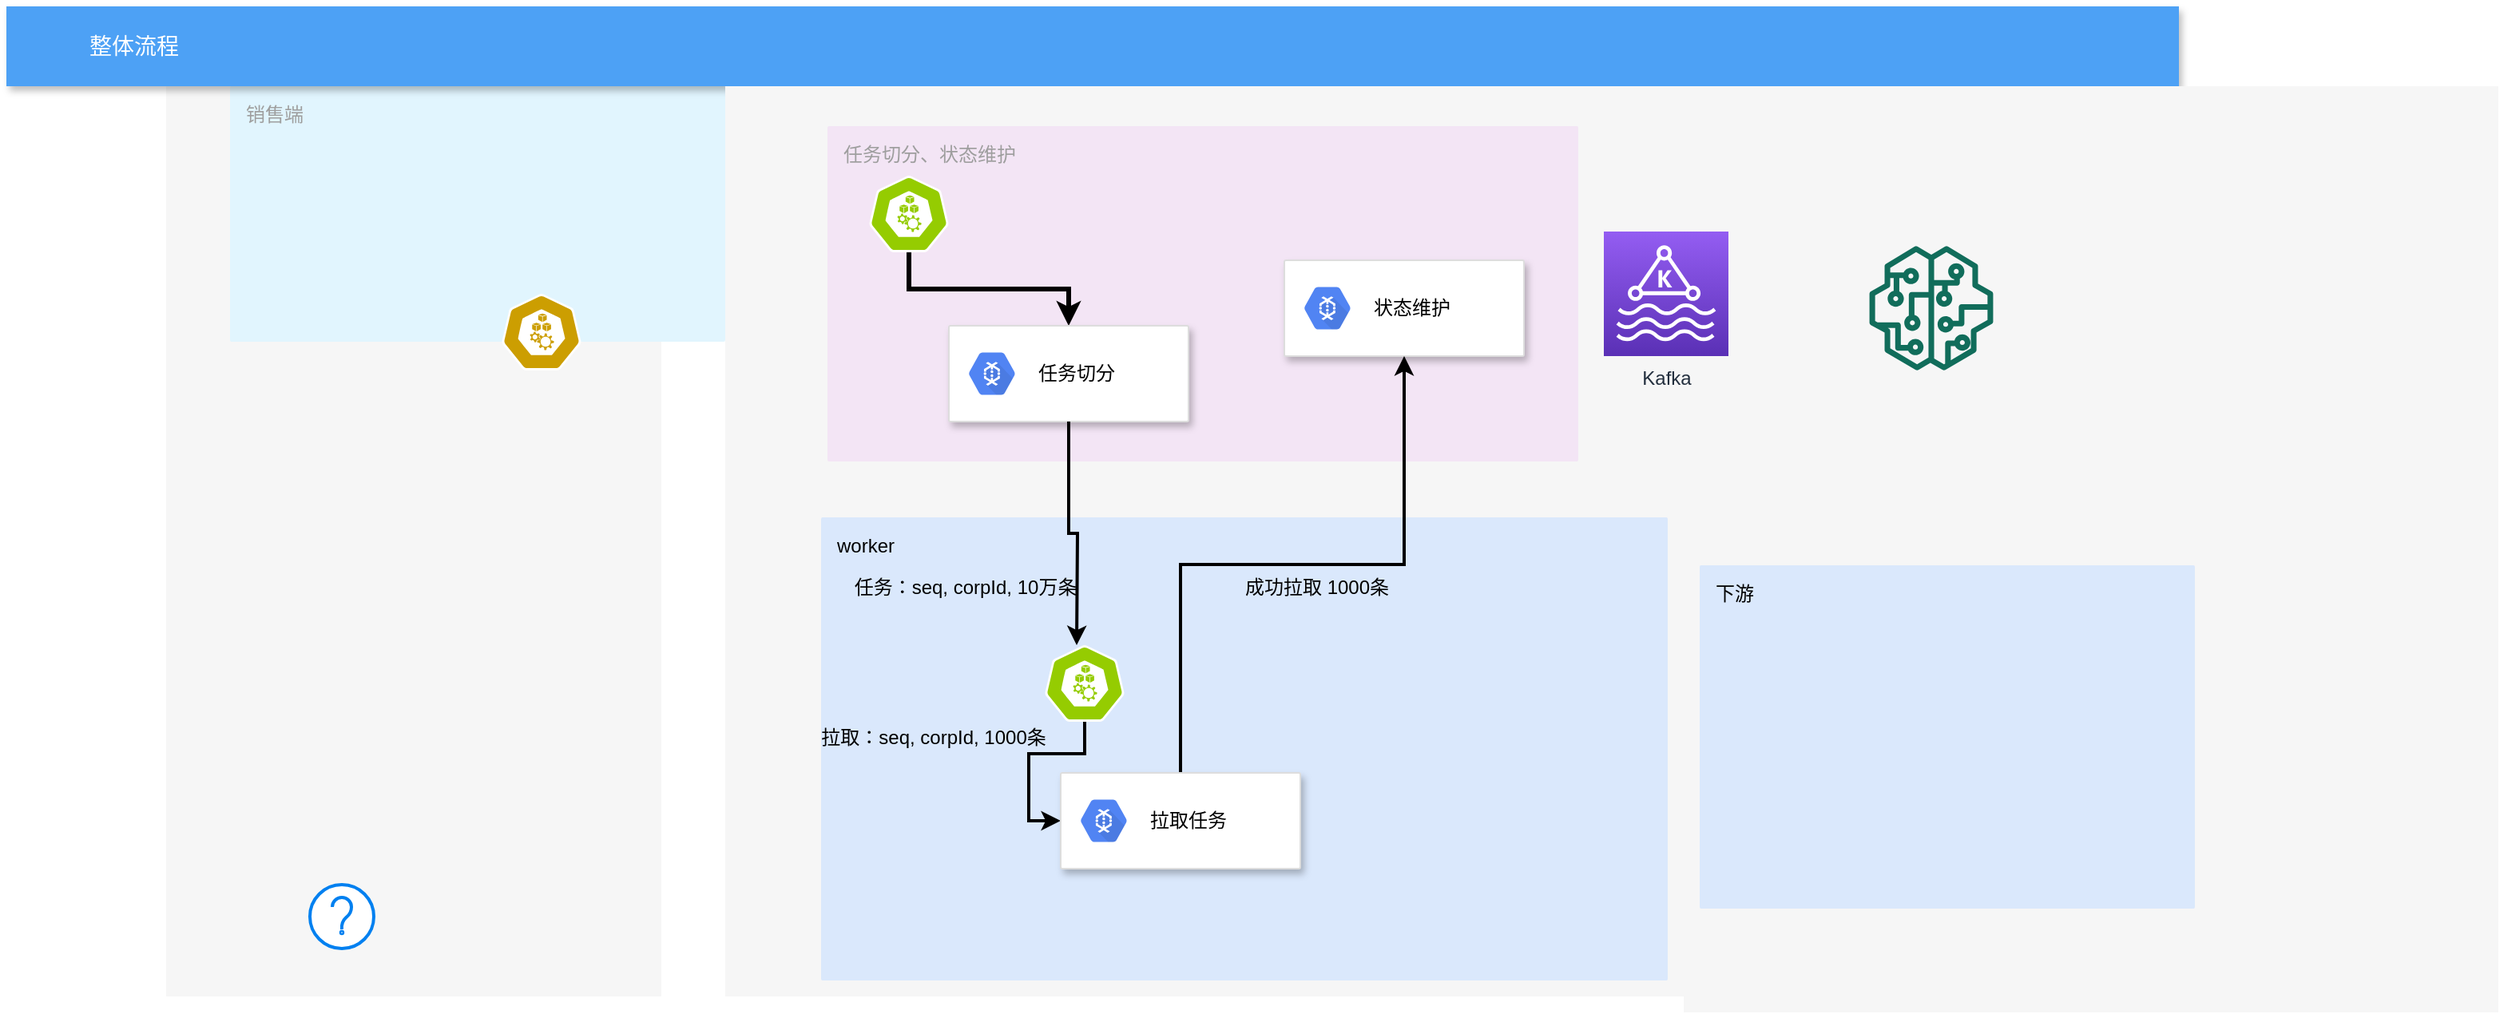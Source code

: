 <mxfile version="14.8.5" type="github">
  <diagram id="f106602c-feb2-e66a-4537-3a34d633f6aa" name="Page-1">
    <mxGraphModel dx="1234" dy="517" grid="1" gridSize="10" guides="1" tooltips="1" connect="1" arrows="1" fold="1" page="1" pageScale="1" pageWidth="1169" pageHeight="827" background="#ffffff" math="0" shadow="0">
      <root>
        <mxCell id="0" />
        <mxCell id="1" parent="0" />
        <mxCell id="14" value="" style="fillColor=#F6F6F6;strokeColor=none;shadow=0;gradientColor=none;fontSize=14;align=left;spacing=10;fontColor=#717171;9E9E9E;verticalAlign=top;spacingTop=-4;fontStyle=0;spacingLeft=40;html=1;" parent="1" vertex="1">
          <mxGeometry x="220" y="90" width="310" height="570" as="geometry" />
        </mxCell>
        <mxCell id="711" value="销售端" style="rounded=1;absoluteArcSize=1;arcSize=2;html=1;strokeColor=none;gradientColor=none;shadow=0;dashed=0;strokeColor=none;fontSize=12;fontColor=#9E9E9E;align=left;verticalAlign=top;spacing=10;spacingTop=-4;fillColor=#E1F5FE;" parent="1" vertex="1">
          <mxGeometry x="260" y="90" width="310" height="160" as="geometry" />
        </mxCell>
        <mxCell id="2" value="整体流程" style="fillColor=#4DA1F5;strokeColor=none;shadow=1;gradientColor=none;fontSize=14;align=left;spacingLeft=50;fontColor=#ffffff;html=1;" parent="1" vertex="1">
          <mxGeometry x="120" y="40" width="1360" height="50" as="geometry" />
        </mxCell>
        <mxCell id="9H8mp4o10f4AkLjiTtre-744" value="" style="html=1;verticalLabelPosition=bottom;align=center;labelBackgroundColor=#ffffff;verticalAlign=top;strokeWidth=2;strokeColor=#0080F0;shadow=0;dashed=0;shape=mxgraph.ios7.icons.help;" parent="1" vertex="1">
          <mxGeometry x="310" y="590" width="40" height="40" as="geometry" />
        </mxCell>
        <mxCell id="9H8mp4o10f4AkLjiTtre-762" value="" style="html=1;dashed=0;whitespace=wrap;fillColor=#cc9e01;strokeColor=#ffffff;points=[[0.005,0.63,0],[0.1,0.2,0],[0.9,0.2,0],[0.5,0,0],[0.995,0.63,0],[0.72,0.99,0],[0.5,1,0],[0.28,0.99,0]];shape=mxgraph.kubernetes.icon;prIcon=node" parent="1" vertex="1">
          <mxGeometry x="430" y="220" width="50" height="48" as="geometry" />
        </mxCell>
        <mxCell id="nr5fOKlL_KogjnnYkvEE-763" value="" style="fillColor=#F6F6F6;strokeColor=none;shadow=0;gradientColor=none;fontSize=14;align=left;spacing=10;fontColor=#717171;9E9E9E;verticalAlign=top;spacingTop=-4;fontStyle=0;spacingLeft=40;html=1;" parent="1" vertex="1">
          <mxGeometry x="570" y="90" width="600" height="570" as="geometry" />
        </mxCell>
        <mxCell id="nr5fOKlL_KogjnnYkvEE-764" value="" style="fillColor=#F6F6F6;strokeColor=none;shadow=0;gradientColor=none;fontSize=14;align=left;spacing=10;fontColor=#717171;9E9E9E;verticalAlign=top;spacingTop=-4;fontStyle=0;spacingLeft=40;html=1;" parent="1" vertex="1">
          <mxGeometry x="1170" y="90" width="510" height="580" as="geometry" />
        </mxCell>
        <mxCell id="nr5fOKlL_KogjnnYkvEE-765" value="" style="fillColor=#F6F6F6;strokeColor=none;shadow=0;gradientColor=none;fontSize=14;align=left;spacing=10;fontColor=#717171;9E9E9E;verticalAlign=top;spacingTop=-4;fontStyle=0;spacingLeft=40;html=1;" parent="1" vertex="1">
          <mxGeometry x="710" y="530" width="460" height="130" as="geometry" />
        </mxCell>
        <mxCell id="nr5fOKlL_KogjnnYkvEE-766" value="任务切分、状态维护" style="points=[[0,0,0],[0.25,0,0],[0.5,0,0],[0.75,0,0],[1,0,0],[1,0.25,0],[1,0.5,0],[1,0.75,0],[1,1,0],[0.75,1,0],[0.5,1,0],[0.25,1,0],[0,1,0],[0,0.75,0],[0,0.5,0],[0,0.25,0]];rounded=1;absoluteArcSize=1;arcSize=2;html=1;strokeColor=none;gradientColor=none;shadow=0;dashed=0;fontSize=12;fontColor=#9E9E9E;align=left;verticalAlign=top;spacing=10;spacingTop=-4;fillColor=#F3E5F5;" parent="1" vertex="1">
          <mxGeometry x="634" y="115" width="470" height="210" as="geometry" />
        </mxCell>
        <mxCell id="nr5fOKlL_KogjnnYkvEE-775" style="edgeStyle=orthogonalEdgeStyle;rounded=0;orthogonalLoop=1;jettySize=auto;html=1;fontColor=#6666FF;strokeWidth=3;" parent="1" source="nr5fOKlL_KogjnnYkvEE-767" target="nr5fOKlL_KogjnnYkvEE-771" edge="1">
          <mxGeometry relative="1" as="geometry" />
        </mxCell>
        <mxCell id="nr5fOKlL_KogjnnYkvEE-767" value="" style="html=1;dashed=0;whitespace=wrap;fillColor=#95cc01;strokeColor=#ffffff;points=[[0.005,0.63,0],[0.1,0.2,0],[0.9,0.2,0],[0.5,0,0],[0.995,0.63,0],[0.72,0.99,0],[0.5,1,0],[0.28,0.99,0]];shape=mxgraph.kubernetes.icon;prIcon=node" parent="1" vertex="1">
          <mxGeometry x="660" y="146" width="50" height="48" as="geometry" />
        </mxCell>
        <mxCell id="nr5fOKlL_KogjnnYkvEE-771" value="" style="strokeColor=#dddddd;shadow=1;strokeWidth=1;rounded=1;absoluteArcSize=1;arcSize=2;fontColor=#6666FF;" parent="1" vertex="1">
          <mxGeometry x="710" y="240" width="150" height="60" as="geometry" />
        </mxCell>
        <mxCell id="nr5fOKlL_KogjnnYkvEE-772" value="&lt;font color=&quot;#000000&quot;&gt;任务切分&lt;/font&gt;" style="dashed=0;connectable=0;html=1;fillColor=#5184F3;strokeColor=none;shape=mxgraph.gcp2.hexIcon;prIcon=cloud_dataflow;part=1;labelPosition=right;verticalLabelPosition=middle;align=left;verticalAlign=middle;spacingLeft=5;fontColor=#999999;fontSize=12;" parent="nr5fOKlL_KogjnnYkvEE-771" vertex="1">
          <mxGeometry y="0.5" width="44" height="39" relative="1" as="geometry">
            <mxPoint x="5" y="-19.5" as="offset" />
          </mxGeometry>
        </mxCell>
        <mxCell id="nr5fOKlL_KogjnnYkvEE-780" value="worker" style="rounded=1;absoluteArcSize=1;arcSize=2;html=1;strokeColor=#6c8ebf;shadow=0;dashed=0;strokeColor=none;fontSize=12;align=left;verticalAlign=top;spacing=10;spacingTop=-4;fillColor=#dae8fc;" parent="1" vertex="1">
          <mxGeometry x="630" y="360" width="530" height="290" as="geometry" />
        </mxCell>
        <mxCell id="nr5fOKlL_KogjnnYkvEE-789" value="下游" style="rounded=1;absoluteArcSize=1;arcSize=2;html=1;strokeColor=#6c8ebf;shadow=0;dashed=0;strokeColor=none;fontSize=12;align=left;verticalAlign=top;spacing=10;spacingTop=-4;fillColor=#dae8fc;" parent="1" vertex="1">
          <mxGeometry x="1180" y="390" width="310" height="215" as="geometry" />
        </mxCell>
        <mxCell id="nr5fOKlL_KogjnnYkvEE-790" value="Kafka" style="points=[[0,0,0],[0.25,0,0],[0.5,0,0],[0.75,0,0],[1,0,0],[0,1,0],[0.25,1,0],[0.5,1,0],[0.75,1,0],[1,1,0],[0,0.25,0],[0,0.5,0],[0,0.75,0],[1,0.25,0],[1,0.5,0],[1,0.75,0]];outlineConnect=0;fontColor=#232F3E;gradientColor=#945DF2;gradientDirection=north;fillColor=#5A30B5;strokeColor=#ffffff;dashed=0;verticalLabelPosition=bottom;verticalAlign=top;align=center;html=1;fontSize=12;fontStyle=0;aspect=fixed;shape=mxgraph.aws4.resourceIcon;resIcon=mxgraph.aws4.managed_streaming_for_kafka;" parent="1" vertex="1">
          <mxGeometry x="1120" y="181" width="78" height="78" as="geometry" />
        </mxCell>
        <mxCell id="nr5fOKlL_KogjnnYkvEE-791" value="" style="outlineConnect=0;fontColor=#232F3E;gradientColor=none;fillColor=#116D5B;strokeColor=none;dashed=0;verticalLabelPosition=bottom;verticalAlign=top;align=center;html=1;fontSize=12;fontStyle=0;aspect=fixed;pointerEvents=1;shape=mxgraph.aws4.sagemaker_model;" parent="1" vertex="1">
          <mxGeometry x="1286" y="190" width="78" height="78" as="geometry" />
        </mxCell>
        <mxCell id="nr5fOKlL_KogjnnYkvEE-776" style="edgeStyle=orthogonalEdgeStyle;rounded=0;orthogonalLoop=1;jettySize=auto;html=1;fontColor=#6666FF;strokeColor=#000000;strokeWidth=2;" parent="1" source="nr5fOKlL_KogjnnYkvEE-771" edge="1">
          <mxGeometry relative="1" as="geometry">
            <mxPoint x="790" y="440" as="targetPoint" />
          </mxGeometry>
        </mxCell>
        <mxCell id="3AVTxECIZ5KOKoRKUXRH-711" value="" style="strokeColor=#dddddd;shadow=1;strokeWidth=1;rounded=1;absoluteArcSize=1;arcSize=2;fontColor=#6666FF;" vertex="1" parent="1">
          <mxGeometry x="920" y="199" width="150" height="60" as="geometry" />
        </mxCell>
        <mxCell id="3AVTxECIZ5KOKoRKUXRH-712" value="&lt;font color=&quot;#000000&quot;&gt;状态维护&lt;/font&gt;" style="dashed=0;connectable=0;html=1;fillColor=#5184F3;strokeColor=none;shape=mxgraph.gcp2.hexIcon;prIcon=cloud_dataflow;part=1;labelPosition=right;verticalLabelPosition=middle;align=left;verticalAlign=middle;spacingLeft=5;fontColor=#999999;fontSize=12;" vertex="1" parent="3AVTxECIZ5KOKoRKUXRH-711">
          <mxGeometry y="0.5" width="44" height="39" relative="1" as="geometry">
            <mxPoint x="5" y="-19.5" as="offset" />
          </mxGeometry>
        </mxCell>
        <mxCell id="3AVTxECIZ5KOKoRKUXRH-716" style="edgeStyle=orthogonalEdgeStyle;rounded=0;orthogonalLoop=1;jettySize=auto;html=1;entryX=0;entryY=0.5;entryDx=0;entryDy=0;strokeWidth=2;" edge="1" parent="1" source="9H8mp4o10f4AkLjiTtre-723" target="3AVTxECIZ5KOKoRKUXRH-714">
          <mxGeometry relative="1" as="geometry" />
        </mxCell>
        <mxCell id="9H8mp4o10f4AkLjiTtre-723" value="" style="html=1;dashed=0;whitespace=wrap;fillColor=#95cc01;strokeColor=#ffffff;points=[[0.005,0.63,0],[0.1,0.2,0],[0.9,0.2,0],[0.5,0,0],[0.995,0.63,0],[0.72,0.99,0],[0.5,1,0],[0.28,0.99,0]];shape=mxgraph.kubernetes.icon;prIcon=node" parent="1" vertex="1">
          <mxGeometry x="770" y="440" width="50" height="48" as="geometry" />
        </mxCell>
        <mxCell id="3AVTxECIZ5KOKoRKUXRH-713" value="任务：seq, corpId, 10万条" style="text;html=1;resizable=0;autosize=1;align=center;verticalAlign=middle;points=[];fillColor=none;strokeColor=none;rounded=0;" vertex="1" parent="1">
          <mxGeometry x="640" y="394" width="160" height="20" as="geometry" />
        </mxCell>
        <mxCell id="3AVTxECIZ5KOKoRKUXRH-718" style="edgeStyle=orthogonalEdgeStyle;rounded=0;orthogonalLoop=1;jettySize=auto;html=1;strokeWidth=2;" edge="1" parent="1" source="3AVTxECIZ5KOKoRKUXRH-714" target="3AVTxECIZ5KOKoRKUXRH-711">
          <mxGeometry relative="1" as="geometry" />
        </mxCell>
        <mxCell id="3AVTxECIZ5KOKoRKUXRH-714" value="" style="strokeColor=#dddddd;shadow=1;strokeWidth=1;rounded=1;absoluteArcSize=1;arcSize=2;fontColor=#6666FF;" vertex="1" parent="1">
          <mxGeometry x="780" y="520" width="150" height="60" as="geometry" />
        </mxCell>
        <mxCell id="3AVTxECIZ5KOKoRKUXRH-715" value="&lt;font color=&quot;#000000&quot;&gt;拉取任务&lt;/font&gt;" style="dashed=0;connectable=0;html=1;fillColor=#5184F3;strokeColor=none;shape=mxgraph.gcp2.hexIcon;prIcon=cloud_dataflow;part=1;labelPosition=right;verticalLabelPosition=middle;align=left;verticalAlign=middle;spacingLeft=5;fontColor=#999999;fontSize=12;" vertex="1" parent="3AVTxECIZ5KOKoRKUXRH-714">
          <mxGeometry y="0.5" width="44" height="39" relative="1" as="geometry">
            <mxPoint x="5" y="-19.5" as="offset" />
          </mxGeometry>
        </mxCell>
        <mxCell id="3AVTxECIZ5KOKoRKUXRH-717" value="拉取：seq, corpId, 1000条" style="text;html=1;resizable=0;autosize=1;align=center;verticalAlign=middle;points=[];fillColor=none;strokeColor=none;rounded=0;" vertex="1" parent="1">
          <mxGeometry x="620" y="488" width="160" height="20" as="geometry" />
        </mxCell>
        <mxCell id="3AVTxECIZ5KOKoRKUXRH-719" value="成功拉取 1000条" style="text;html=1;resizable=0;autosize=1;align=center;verticalAlign=middle;points=[];fillColor=none;strokeColor=none;rounded=0;" vertex="1" parent="1">
          <mxGeometry x="885" y="394" width="110" height="20" as="geometry" />
        </mxCell>
      </root>
    </mxGraphModel>
  </diagram>
</mxfile>
